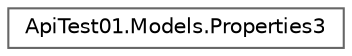 digraph "Graphe hiérarchique des classes"
{
 // LATEX_PDF_SIZE
  bgcolor="transparent";
  edge [fontname=Helvetica,fontsize=10,labelfontname=Helvetica,labelfontsize=10];
  node [fontname=Helvetica,fontsize=10,shape=box,height=0.2,width=0.4];
  rankdir="LR";
  Node0 [id="Node000000",label="ApiTest01.Models.Properties3",height=0.2,width=0.4,color="grey40", fillcolor="white", style="filled",URL="$class_api_test01_1_1_models_1_1_properties3.html",tooltip="The properties3."];
}
